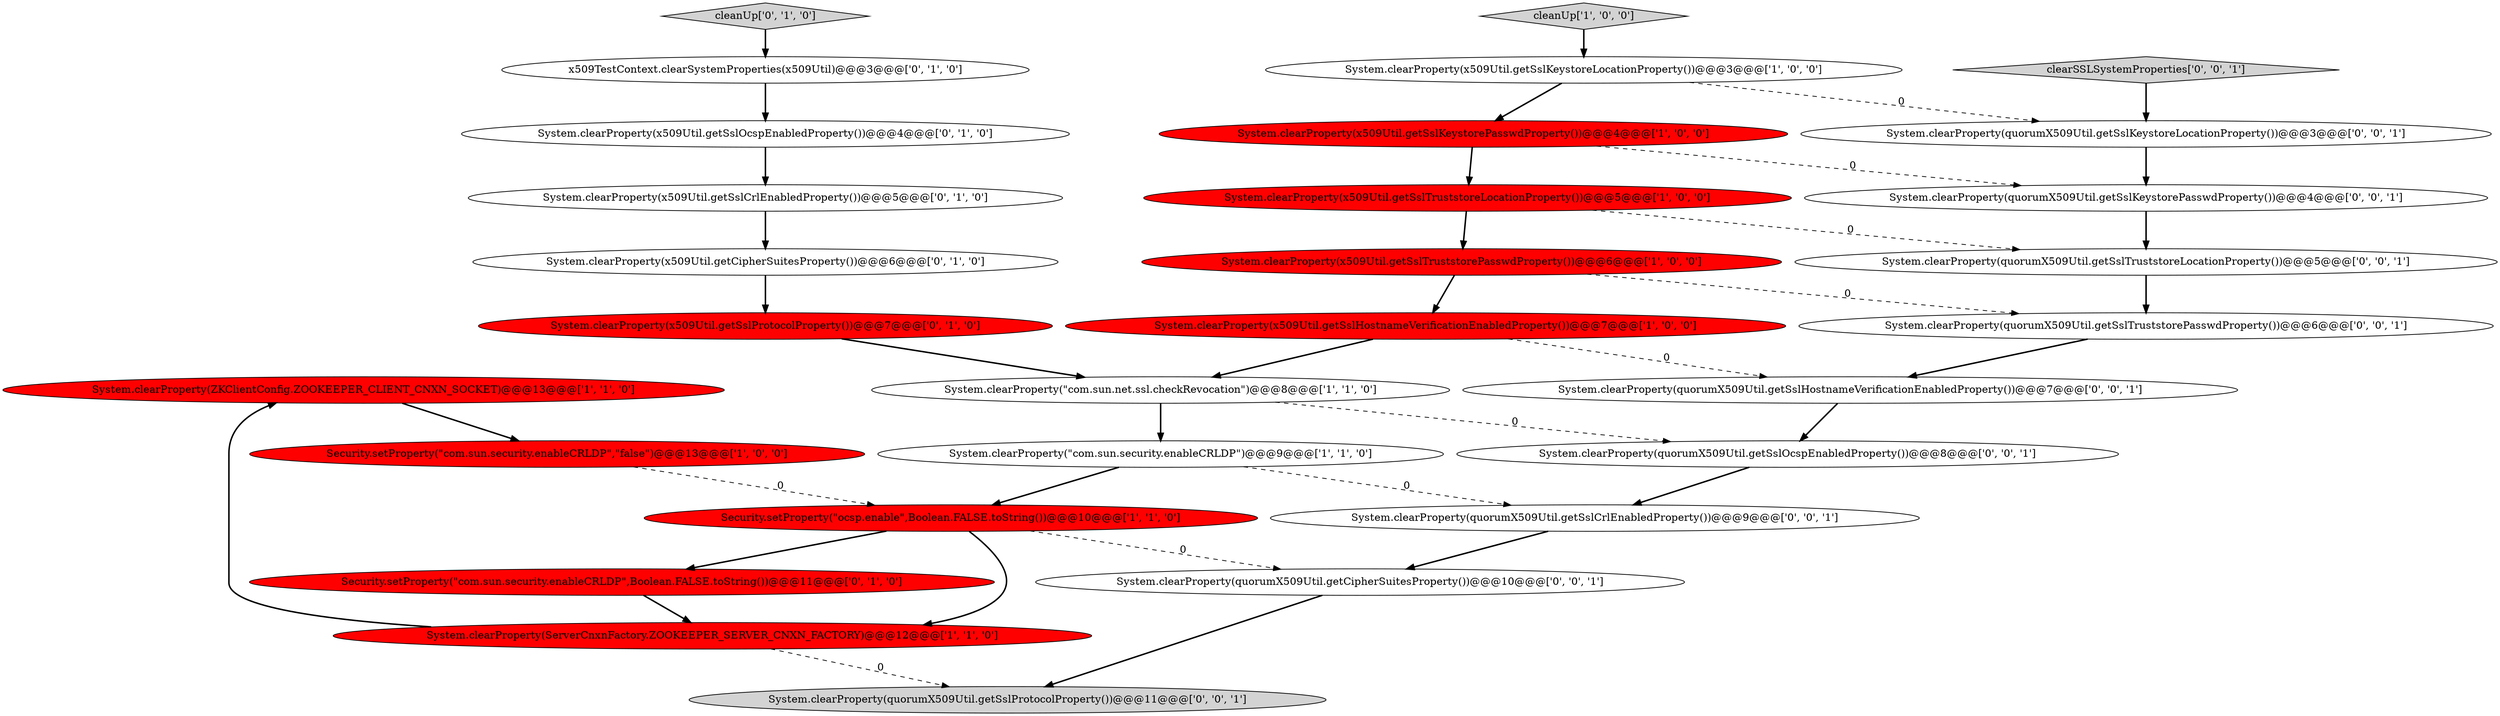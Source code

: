 digraph {
7 [style = filled, label = "System.clearProperty(ZKClientConfig.ZOOKEEPER_CLIENT_CNXN_SOCKET)@@@13@@@['1', '1', '0']", fillcolor = red, shape = ellipse image = "AAA1AAABBB1BBB"];
18 [style = filled, label = "x509TestContext.clearSystemProperties(x509Util)@@@3@@@['0', '1', '0']", fillcolor = white, shape = ellipse image = "AAA0AAABBB2BBB"];
4 [style = filled, label = "Security.setProperty(\"com.sun.security.enableCRLDP\",\"false\")@@@13@@@['1', '0', '0']", fillcolor = red, shape = ellipse image = "AAA1AAABBB1BBB"];
10 [style = filled, label = "System.clearProperty(x509Util.getSslTruststorePasswdProperty())@@@6@@@['1', '0', '0']", fillcolor = red, shape = ellipse image = "AAA1AAABBB1BBB"];
13 [style = filled, label = "System.clearProperty(x509Util.getSslOcspEnabledProperty())@@@4@@@['0', '1', '0']", fillcolor = white, shape = ellipse image = "AAA0AAABBB2BBB"];
8 [style = filled, label = "System.clearProperty(x509Util.getSslKeystoreLocationProperty())@@@3@@@['1', '0', '0']", fillcolor = white, shape = ellipse image = "AAA0AAABBB1BBB"];
28 [style = filled, label = "System.clearProperty(quorumX509Util.getSslTruststorePasswdProperty())@@@6@@@['0', '0', '1']", fillcolor = white, shape = ellipse image = "AAA0AAABBB3BBB"];
16 [style = filled, label = "System.clearProperty(x509Util.getSslProtocolProperty())@@@7@@@['0', '1', '0']", fillcolor = red, shape = ellipse image = "AAA1AAABBB2BBB"];
11 [style = filled, label = "System.clearProperty(x509Util.getSslKeystorePasswdProperty())@@@4@@@['1', '0', '0']", fillcolor = red, shape = ellipse image = "AAA1AAABBB1BBB"];
1 [style = filled, label = "System.clearProperty(x509Util.getSslTruststoreLocationProperty())@@@5@@@['1', '0', '0']", fillcolor = red, shape = ellipse image = "AAA1AAABBB1BBB"];
25 [style = filled, label = "System.clearProperty(quorumX509Util.getSslOcspEnabledProperty())@@@8@@@['0', '0', '1']", fillcolor = white, shape = ellipse image = "AAA0AAABBB3BBB"];
27 [style = filled, label = "System.clearProperty(quorumX509Util.getSslProtocolProperty())@@@11@@@['0', '0', '1']", fillcolor = lightgray, shape = ellipse image = "AAA0AAABBB3BBB"];
5 [style = filled, label = "cleanUp['1', '0', '0']", fillcolor = lightgray, shape = diamond image = "AAA0AAABBB1BBB"];
9 [style = filled, label = "System.clearProperty(\"com.sun.net.ssl.checkRevocation\")@@@8@@@['1', '1', '0']", fillcolor = white, shape = ellipse image = "AAA0AAABBB1BBB"];
0 [style = filled, label = "Security.setProperty(\"ocsp.enable\",Boolean.FALSE.toString())@@@10@@@['1', '1', '0']", fillcolor = red, shape = ellipse image = "AAA1AAABBB1BBB"];
15 [style = filled, label = "System.clearProperty(x509Util.getCipherSuitesProperty())@@@6@@@['0', '1', '0']", fillcolor = white, shape = ellipse image = "AAA0AAABBB2BBB"];
17 [style = filled, label = "cleanUp['0', '1', '0']", fillcolor = lightgray, shape = diamond image = "AAA0AAABBB2BBB"];
21 [style = filled, label = "System.clearProperty(quorumX509Util.getSslKeystoreLocationProperty())@@@3@@@['0', '0', '1']", fillcolor = white, shape = ellipse image = "AAA0AAABBB3BBB"];
20 [style = filled, label = "System.clearProperty(quorumX509Util.getSslTruststoreLocationProperty())@@@5@@@['0', '0', '1']", fillcolor = white, shape = ellipse image = "AAA0AAABBB3BBB"];
3 [style = filled, label = "System.clearProperty(ServerCnxnFactory.ZOOKEEPER_SERVER_CNXN_FACTORY)@@@12@@@['1', '1', '0']", fillcolor = red, shape = ellipse image = "AAA1AAABBB1BBB"];
2 [style = filled, label = "System.clearProperty(x509Util.getSslHostnameVerificationEnabledProperty())@@@7@@@['1', '0', '0']", fillcolor = red, shape = ellipse image = "AAA1AAABBB1BBB"];
26 [style = filled, label = "System.clearProperty(quorumX509Util.getCipherSuitesProperty())@@@10@@@['0', '0', '1']", fillcolor = white, shape = ellipse image = "AAA0AAABBB3BBB"];
12 [style = filled, label = "System.clearProperty(x509Util.getSslCrlEnabledProperty())@@@5@@@['0', '1', '0']", fillcolor = white, shape = ellipse image = "AAA0AAABBB2BBB"];
19 [style = filled, label = "System.clearProperty(quorumX509Util.getSslHostnameVerificationEnabledProperty())@@@7@@@['0', '0', '1']", fillcolor = white, shape = ellipse image = "AAA0AAABBB3BBB"];
23 [style = filled, label = "clearSSLSystemProperties['0', '0', '1']", fillcolor = lightgray, shape = diamond image = "AAA0AAABBB3BBB"];
14 [style = filled, label = "Security.setProperty(\"com.sun.security.enableCRLDP\",Boolean.FALSE.toString())@@@11@@@['0', '1', '0']", fillcolor = red, shape = ellipse image = "AAA1AAABBB2BBB"];
24 [style = filled, label = "System.clearProperty(quorumX509Util.getSslKeystorePasswdProperty())@@@4@@@['0', '0', '1']", fillcolor = white, shape = ellipse image = "AAA0AAABBB3BBB"];
6 [style = filled, label = "System.clearProperty(\"com.sun.security.enableCRLDP\")@@@9@@@['1', '1', '0']", fillcolor = white, shape = ellipse image = "AAA0AAABBB1BBB"];
22 [style = filled, label = "System.clearProperty(quorumX509Util.getSslCrlEnabledProperty())@@@9@@@['0', '0', '1']", fillcolor = white, shape = ellipse image = "AAA0AAABBB3BBB"];
0->3 [style = bold, label=""];
14->3 [style = bold, label=""];
22->26 [style = bold, label=""];
5->8 [style = bold, label=""];
2->19 [style = dashed, label="0"];
25->22 [style = bold, label=""];
11->1 [style = bold, label=""];
3->27 [style = dashed, label="0"];
20->28 [style = bold, label=""];
12->15 [style = bold, label=""];
4->0 [style = dashed, label="0"];
10->28 [style = dashed, label="0"];
0->26 [style = dashed, label="0"];
6->0 [style = bold, label=""];
21->24 [style = bold, label=""];
2->9 [style = bold, label=""];
7->4 [style = bold, label=""];
8->21 [style = dashed, label="0"];
15->16 [style = bold, label=""];
6->22 [style = dashed, label="0"];
19->25 [style = bold, label=""];
9->6 [style = bold, label=""];
24->20 [style = bold, label=""];
1->20 [style = dashed, label="0"];
26->27 [style = bold, label=""];
0->14 [style = bold, label=""];
13->12 [style = bold, label=""];
23->21 [style = bold, label=""];
3->7 [style = bold, label=""];
11->24 [style = dashed, label="0"];
9->25 [style = dashed, label="0"];
28->19 [style = bold, label=""];
18->13 [style = bold, label=""];
10->2 [style = bold, label=""];
1->10 [style = bold, label=""];
8->11 [style = bold, label=""];
16->9 [style = bold, label=""];
17->18 [style = bold, label=""];
}
